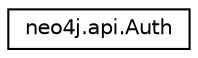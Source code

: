 digraph "Graphical Class Hierarchy"
{
 // LATEX_PDF_SIZE
  edge [fontname="Helvetica",fontsize="10",labelfontname="Helvetica",labelfontsize="10"];
  node [fontname="Helvetica",fontsize="10",shape=record];
  rankdir="LR";
  Node0 [label="neo4j.api.Auth",height=0.2,width=0.4,color="black", fillcolor="white", style="filled",URL="$classneo4j_1_1api_1_1_auth.html",tooltip=" "];
}
